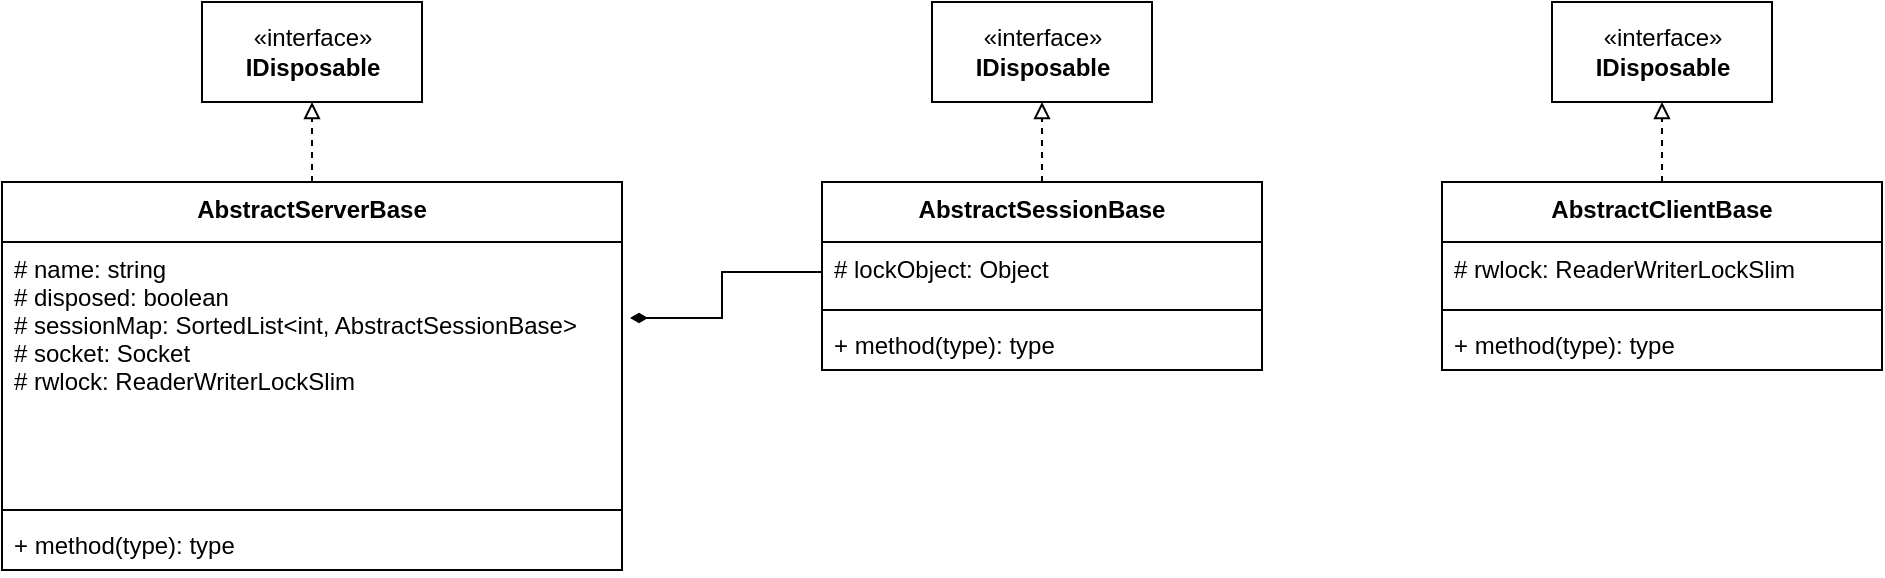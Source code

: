 <mxfile version="13.7.7" type="device"><diagram id="gUu9XoMTQkROvKgCBOh-" name="페이지-1"><mxGraphModel dx="2249" dy="762" grid="1" gridSize="10" guides="1" tooltips="1" connect="1" arrows="1" fold="1" page="1" pageScale="1" pageWidth="827" pageHeight="1169" math="0" shadow="0"><root><mxCell id="0"/><mxCell id="1" parent="0"/><mxCell id="vZlPoES1AF5NKNeP_iKy-11" value="«interface»&lt;br&gt;&lt;b&gt;IDisposable&lt;/b&gt;" style="html=1;" vertex="1" parent="1"><mxGeometry x="-50" y="40" width="110" height="50" as="geometry"/></mxCell><mxCell id="vZlPoES1AF5NKNeP_iKy-16" style="edgeStyle=orthogonalEdgeStyle;rounded=0;orthogonalLoop=1;jettySize=auto;html=1;entryX=0.5;entryY=1;entryDx=0;entryDy=0;endArrow=block;endFill=0;dashed=1;" edge="1" parent="1" source="vZlPoES1AF5NKNeP_iKy-6" target="vZlPoES1AF5NKNeP_iKy-11"><mxGeometry relative="1" as="geometry"/></mxCell><mxCell id="vZlPoES1AF5NKNeP_iKy-17" value="«interface»&lt;br&gt;&lt;b&gt;IDisposable&lt;/b&gt;" style="html=1;" vertex="1" parent="1"><mxGeometry x="315" y="40" width="110" height="50" as="geometry"/></mxCell><mxCell id="vZlPoES1AF5NKNeP_iKy-18" style="edgeStyle=orthogonalEdgeStyle;rounded=0;orthogonalLoop=1;jettySize=auto;html=1;entryX=0.5;entryY=1;entryDx=0;entryDy=0;endArrow=block;endFill=0;dashed=1;" edge="1" parent="1" source="vZlPoES1AF5NKNeP_iKy-19" target="vZlPoES1AF5NKNeP_iKy-17"><mxGeometry relative="1" as="geometry"/></mxCell><mxCell id="vZlPoES1AF5NKNeP_iKy-23" value="«interface»&lt;br&gt;&lt;b&gt;IDisposable&lt;/b&gt;" style="html=1;" vertex="1" parent="1"><mxGeometry x="625" y="40" width="110" height="50" as="geometry"/></mxCell><mxCell id="vZlPoES1AF5NKNeP_iKy-24" style="edgeStyle=orthogonalEdgeStyle;rounded=0;orthogonalLoop=1;jettySize=auto;html=1;entryX=0.5;entryY=1;entryDx=0;entryDy=0;endArrow=block;endFill=0;dashed=1;" edge="1" parent="1" source="vZlPoES1AF5NKNeP_iKy-25" target="vZlPoES1AF5NKNeP_iKy-23"><mxGeometry relative="1" as="geometry"/></mxCell><mxCell id="vZlPoES1AF5NKNeP_iKy-6" value="AbstractServerBase" style="swimlane;fontStyle=1;align=center;verticalAlign=top;childLayout=stackLayout;horizontal=1;startSize=30;horizontalStack=0;resizeParent=1;resizeParentMax=0;resizeLast=0;collapsible=1;marginBottom=0;" vertex="1" parent="1"><mxGeometry x="-150" y="130" width="310" height="194" as="geometry"><mxRectangle x="304" y="160" width="100" height="26" as="alternateBounds"/></mxGeometry></mxCell><mxCell id="vZlPoES1AF5NKNeP_iKy-7" value="# name: string&#10;# disposed: boolean&#10;# sessionMap: SortedList&lt;int, AbstractSessionBase&gt;&#10;# socket: Socket&#10;# rwlock: ReaderWriterLockSlim&#10;" style="text;strokeColor=none;fillColor=none;align=left;verticalAlign=top;spacingLeft=4;spacingRight=4;overflow=hidden;rotatable=0;points=[[0,0.5],[1,0.5]];portConstraint=eastwest;" vertex="1" parent="vZlPoES1AF5NKNeP_iKy-6"><mxGeometry y="30" width="310" height="130" as="geometry"/></mxCell><mxCell id="vZlPoES1AF5NKNeP_iKy-8" value="" style="line;strokeWidth=1;fillColor=none;align=left;verticalAlign=middle;spacingTop=-1;spacingLeft=3;spacingRight=3;rotatable=0;labelPosition=right;points=[];portConstraint=eastwest;" vertex="1" parent="vZlPoES1AF5NKNeP_iKy-6"><mxGeometry y="160" width="310" height="8" as="geometry"/></mxCell><mxCell id="vZlPoES1AF5NKNeP_iKy-9" value="+ method(type): type" style="text;strokeColor=none;fillColor=none;align=left;verticalAlign=top;spacingLeft=4;spacingRight=4;overflow=hidden;rotatable=0;points=[[0,0.5],[1,0.5]];portConstraint=eastwest;" vertex="1" parent="vZlPoES1AF5NKNeP_iKy-6"><mxGeometry y="168" width="310" height="26" as="geometry"/></mxCell><mxCell id="vZlPoES1AF5NKNeP_iKy-19" value="AbstractSessionBase" style="swimlane;fontStyle=1;align=center;verticalAlign=top;childLayout=stackLayout;horizontal=1;startSize=30;horizontalStack=0;resizeParent=1;resizeParentMax=0;resizeLast=0;collapsible=1;marginBottom=0;" vertex="1" parent="1"><mxGeometry x="260" y="130" width="220" height="94" as="geometry"><mxRectangle x="304" y="160" width="100" height="26" as="alternateBounds"/></mxGeometry></mxCell><mxCell id="vZlPoES1AF5NKNeP_iKy-20" value="# lockObject: Object&#10;" style="text;strokeColor=none;fillColor=none;align=left;verticalAlign=top;spacingLeft=4;spacingRight=4;overflow=hidden;rotatable=0;points=[[0,0.5],[1,0.5]];portConstraint=eastwest;" vertex="1" parent="vZlPoES1AF5NKNeP_iKy-19"><mxGeometry y="30" width="220" height="30" as="geometry"/></mxCell><mxCell id="vZlPoES1AF5NKNeP_iKy-21" value="" style="line;strokeWidth=1;fillColor=none;align=left;verticalAlign=middle;spacingTop=-1;spacingLeft=3;spacingRight=3;rotatable=0;labelPosition=right;points=[];portConstraint=eastwest;" vertex="1" parent="vZlPoES1AF5NKNeP_iKy-19"><mxGeometry y="60" width="220" height="8" as="geometry"/></mxCell><mxCell id="vZlPoES1AF5NKNeP_iKy-22" value="+ method(type): type" style="text;strokeColor=none;fillColor=none;align=left;verticalAlign=top;spacingLeft=4;spacingRight=4;overflow=hidden;rotatable=0;points=[[0,0.5],[1,0.5]];portConstraint=eastwest;" vertex="1" parent="vZlPoES1AF5NKNeP_iKy-19"><mxGeometry y="68" width="220" height="26" as="geometry"/></mxCell><mxCell id="vZlPoES1AF5NKNeP_iKy-25" value="AbstractClientBase" style="swimlane;fontStyle=1;align=center;verticalAlign=top;childLayout=stackLayout;horizontal=1;startSize=30;horizontalStack=0;resizeParent=1;resizeParentMax=0;resizeLast=0;collapsible=1;marginBottom=0;" vertex="1" parent="1"><mxGeometry x="570" y="130" width="220" height="94" as="geometry"><mxRectangle x="304" y="160" width="100" height="26" as="alternateBounds"/></mxGeometry></mxCell><mxCell id="vZlPoES1AF5NKNeP_iKy-26" value="# rwlock: ReaderWriterLockSlim&#10;" style="text;strokeColor=none;fillColor=none;align=left;verticalAlign=top;spacingLeft=4;spacingRight=4;overflow=hidden;rotatable=0;points=[[0,0.5],[1,0.5]];portConstraint=eastwest;" vertex="1" parent="vZlPoES1AF5NKNeP_iKy-25"><mxGeometry y="30" width="220" height="30" as="geometry"/></mxCell><mxCell id="vZlPoES1AF5NKNeP_iKy-27" value="" style="line;strokeWidth=1;fillColor=none;align=left;verticalAlign=middle;spacingTop=-1;spacingLeft=3;spacingRight=3;rotatable=0;labelPosition=right;points=[];portConstraint=eastwest;" vertex="1" parent="vZlPoES1AF5NKNeP_iKy-25"><mxGeometry y="60" width="220" height="8" as="geometry"/></mxCell><mxCell id="vZlPoES1AF5NKNeP_iKy-28" value="+ method(type): type" style="text;strokeColor=none;fillColor=none;align=left;verticalAlign=top;spacingLeft=4;spacingRight=4;overflow=hidden;rotatable=0;points=[[0,0.5],[1,0.5]];portConstraint=eastwest;" vertex="1" parent="vZlPoES1AF5NKNeP_iKy-25"><mxGeometry y="68" width="220" height="26" as="geometry"/></mxCell><mxCell id="vZlPoES1AF5NKNeP_iKy-29" style="edgeStyle=orthogonalEdgeStyle;rounded=0;orthogonalLoop=1;jettySize=auto;html=1;exitX=0;exitY=0.5;exitDx=0;exitDy=0;entryX=1.013;entryY=0.292;entryDx=0;entryDy=0;entryPerimeter=0;endArrow=diamondThin;endFill=1;" edge="1" parent="1" source="vZlPoES1AF5NKNeP_iKy-20" target="vZlPoES1AF5NKNeP_iKy-7"><mxGeometry relative="1" as="geometry"/></mxCell></root></mxGraphModel></diagram></mxfile>